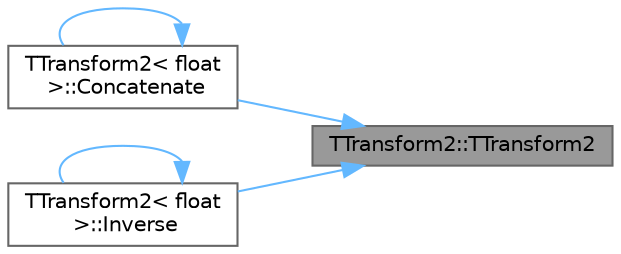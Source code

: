 digraph "TTransform2::TTransform2"
{
 // INTERACTIVE_SVG=YES
 // LATEX_PDF_SIZE
  bgcolor="transparent";
  edge [fontname=Helvetica,fontsize=10,labelfontname=Helvetica,labelfontsize=10];
  node [fontname=Helvetica,fontsize=10,shape=box,height=0.2,width=0.4];
  rankdir="RL";
  Node1 [id="Node000001",label="TTransform2::TTransform2",height=0.2,width=0.4,color="gray40", fillcolor="grey60", style="filled", fontcolor="black",tooltip="Initialize the transform using an identity matrix and a translation."];
  Node1 -> Node2 [id="edge1_Node000001_Node000002",dir="back",color="steelblue1",style="solid",tooltip=" "];
  Node2 [id="Node000002",label="TTransform2\< float\l \>::Concatenate",height=0.2,width=0.4,color="grey40", fillcolor="white", style="filled",URL="$db/d43/classTTransform2.html#ac7a61f92ea58ee18b105187566ffe8c1",tooltip=" "];
  Node2 -> Node2 [id="edge2_Node000002_Node000002",dir="back",color="steelblue1",style="solid",tooltip=" "];
  Node1 -> Node3 [id="edge3_Node000001_Node000003",dir="back",color="steelblue1",style="solid",tooltip=" "];
  Node3 [id="Node000003",label="TTransform2\< float\l \>::Inverse",height=0.2,width=0.4,color="grey40", fillcolor="white", style="filled",URL="$db/d43/classTTransform2.html#a6b9fb86764f1d678fcb84a02ab290d58",tooltip=" "];
  Node3 -> Node3 [id="edge4_Node000003_Node000003",dir="back",color="steelblue1",style="solid",tooltip=" "];
}
